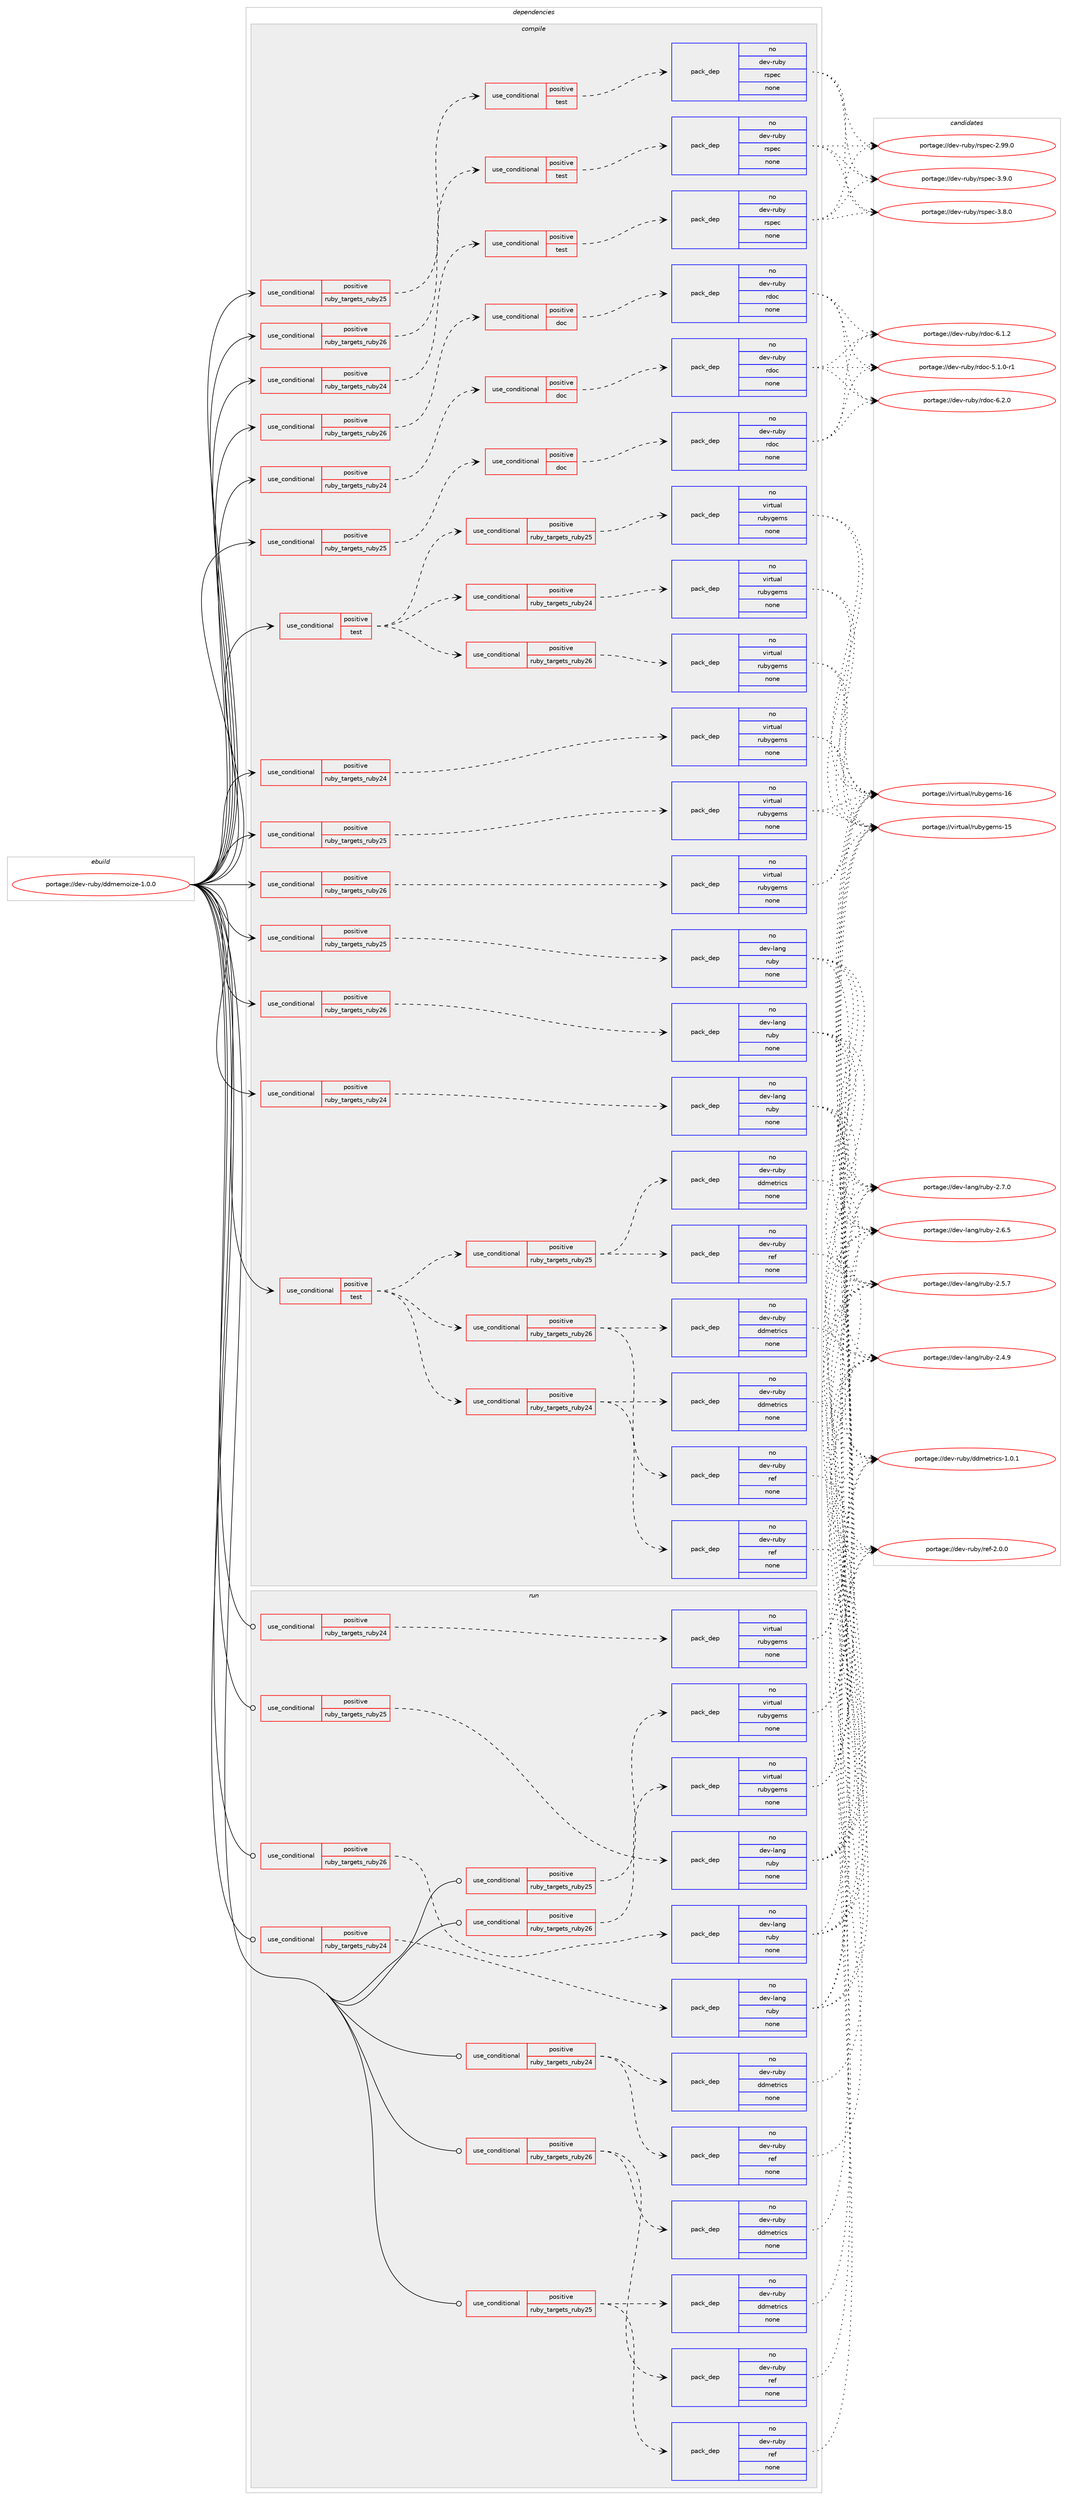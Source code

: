 digraph prolog {

# *************
# Graph options
# *************

newrank=true;
concentrate=true;
compound=true;
graph [rankdir=LR,fontname=Helvetica,fontsize=10,ranksep=1.5];#, ranksep=2.5, nodesep=0.2];
edge  [arrowhead=vee];
node  [fontname=Helvetica,fontsize=10];

# **********
# The ebuild
# **********

subgraph cluster_leftcol {
color=gray;
rank=same;
label=<<i>ebuild</i>>;
id [label="portage://dev-ruby/ddmemoize-1.0.0", color=red, width=4, href="../dev-ruby/ddmemoize-1.0.0.svg"];
}

# ****************
# The dependencies
# ****************

subgraph cluster_midcol {
color=gray;
label=<<i>dependencies</i>>;
subgraph cluster_compile {
fillcolor="#eeeeee";
style=filled;
label=<<i>compile</i>>;
subgraph cond89656 {
dependency360621 [label=<<TABLE BORDER="0" CELLBORDER="1" CELLSPACING="0" CELLPADDING="4"><TR><TD ROWSPAN="3" CELLPADDING="10">use_conditional</TD></TR><TR><TD>positive</TD></TR><TR><TD>ruby_targets_ruby24</TD></TR></TABLE>>, shape=none, color=red];
subgraph cond89657 {
dependency360622 [label=<<TABLE BORDER="0" CELLBORDER="1" CELLSPACING="0" CELLPADDING="4"><TR><TD ROWSPAN="3" CELLPADDING="10">use_conditional</TD></TR><TR><TD>positive</TD></TR><TR><TD>doc</TD></TR></TABLE>>, shape=none, color=red];
subgraph pack266151 {
dependency360623 [label=<<TABLE BORDER="0" CELLBORDER="1" CELLSPACING="0" CELLPADDING="4" WIDTH="220"><TR><TD ROWSPAN="6" CELLPADDING="30">pack_dep</TD></TR><TR><TD WIDTH="110">no</TD></TR><TR><TD>dev-ruby</TD></TR><TR><TD>rdoc</TD></TR><TR><TD>none</TD></TR><TR><TD></TD></TR></TABLE>>, shape=none, color=blue];
}
dependency360622:e -> dependency360623:w [weight=20,style="dashed",arrowhead="vee"];
}
dependency360621:e -> dependency360622:w [weight=20,style="dashed",arrowhead="vee"];
}
id:e -> dependency360621:w [weight=20,style="solid",arrowhead="vee"];
subgraph cond89658 {
dependency360624 [label=<<TABLE BORDER="0" CELLBORDER="1" CELLSPACING="0" CELLPADDING="4"><TR><TD ROWSPAN="3" CELLPADDING="10">use_conditional</TD></TR><TR><TD>positive</TD></TR><TR><TD>ruby_targets_ruby24</TD></TR></TABLE>>, shape=none, color=red];
subgraph cond89659 {
dependency360625 [label=<<TABLE BORDER="0" CELLBORDER="1" CELLSPACING="0" CELLPADDING="4"><TR><TD ROWSPAN="3" CELLPADDING="10">use_conditional</TD></TR><TR><TD>positive</TD></TR><TR><TD>test</TD></TR></TABLE>>, shape=none, color=red];
subgraph pack266152 {
dependency360626 [label=<<TABLE BORDER="0" CELLBORDER="1" CELLSPACING="0" CELLPADDING="4" WIDTH="220"><TR><TD ROWSPAN="6" CELLPADDING="30">pack_dep</TD></TR><TR><TD WIDTH="110">no</TD></TR><TR><TD>dev-ruby</TD></TR><TR><TD>rspec</TD></TR><TR><TD>none</TD></TR><TR><TD></TD></TR></TABLE>>, shape=none, color=blue];
}
dependency360625:e -> dependency360626:w [weight=20,style="dashed",arrowhead="vee"];
}
dependency360624:e -> dependency360625:w [weight=20,style="dashed",arrowhead="vee"];
}
id:e -> dependency360624:w [weight=20,style="solid",arrowhead="vee"];
subgraph cond89660 {
dependency360627 [label=<<TABLE BORDER="0" CELLBORDER="1" CELLSPACING="0" CELLPADDING="4"><TR><TD ROWSPAN="3" CELLPADDING="10">use_conditional</TD></TR><TR><TD>positive</TD></TR><TR><TD>ruby_targets_ruby24</TD></TR></TABLE>>, shape=none, color=red];
subgraph pack266153 {
dependency360628 [label=<<TABLE BORDER="0" CELLBORDER="1" CELLSPACING="0" CELLPADDING="4" WIDTH="220"><TR><TD ROWSPAN="6" CELLPADDING="30">pack_dep</TD></TR><TR><TD WIDTH="110">no</TD></TR><TR><TD>dev-lang</TD></TR><TR><TD>ruby</TD></TR><TR><TD>none</TD></TR><TR><TD></TD></TR></TABLE>>, shape=none, color=blue];
}
dependency360627:e -> dependency360628:w [weight=20,style="dashed",arrowhead="vee"];
}
id:e -> dependency360627:w [weight=20,style="solid",arrowhead="vee"];
subgraph cond89661 {
dependency360629 [label=<<TABLE BORDER="0" CELLBORDER="1" CELLSPACING="0" CELLPADDING="4"><TR><TD ROWSPAN="3" CELLPADDING="10">use_conditional</TD></TR><TR><TD>positive</TD></TR><TR><TD>ruby_targets_ruby24</TD></TR></TABLE>>, shape=none, color=red];
subgraph pack266154 {
dependency360630 [label=<<TABLE BORDER="0" CELLBORDER="1" CELLSPACING="0" CELLPADDING="4" WIDTH="220"><TR><TD ROWSPAN="6" CELLPADDING="30">pack_dep</TD></TR><TR><TD WIDTH="110">no</TD></TR><TR><TD>virtual</TD></TR><TR><TD>rubygems</TD></TR><TR><TD>none</TD></TR><TR><TD></TD></TR></TABLE>>, shape=none, color=blue];
}
dependency360629:e -> dependency360630:w [weight=20,style="dashed",arrowhead="vee"];
}
id:e -> dependency360629:w [weight=20,style="solid",arrowhead="vee"];
subgraph cond89662 {
dependency360631 [label=<<TABLE BORDER="0" CELLBORDER="1" CELLSPACING="0" CELLPADDING="4"><TR><TD ROWSPAN="3" CELLPADDING="10">use_conditional</TD></TR><TR><TD>positive</TD></TR><TR><TD>ruby_targets_ruby25</TD></TR></TABLE>>, shape=none, color=red];
subgraph cond89663 {
dependency360632 [label=<<TABLE BORDER="0" CELLBORDER="1" CELLSPACING="0" CELLPADDING="4"><TR><TD ROWSPAN="3" CELLPADDING="10">use_conditional</TD></TR><TR><TD>positive</TD></TR><TR><TD>doc</TD></TR></TABLE>>, shape=none, color=red];
subgraph pack266155 {
dependency360633 [label=<<TABLE BORDER="0" CELLBORDER="1" CELLSPACING="0" CELLPADDING="4" WIDTH="220"><TR><TD ROWSPAN="6" CELLPADDING="30">pack_dep</TD></TR><TR><TD WIDTH="110">no</TD></TR><TR><TD>dev-ruby</TD></TR><TR><TD>rdoc</TD></TR><TR><TD>none</TD></TR><TR><TD></TD></TR></TABLE>>, shape=none, color=blue];
}
dependency360632:e -> dependency360633:w [weight=20,style="dashed",arrowhead="vee"];
}
dependency360631:e -> dependency360632:w [weight=20,style="dashed",arrowhead="vee"];
}
id:e -> dependency360631:w [weight=20,style="solid",arrowhead="vee"];
subgraph cond89664 {
dependency360634 [label=<<TABLE BORDER="0" CELLBORDER="1" CELLSPACING="0" CELLPADDING="4"><TR><TD ROWSPAN="3" CELLPADDING="10">use_conditional</TD></TR><TR><TD>positive</TD></TR><TR><TD>ruby_targets_ruby25</TD></TR></TABLE>>, shape=none, color=red];
subgraph cond89665 {
dependency360635 [label=<<TABLE BORDER="0" CELLBORDER="1" CELLSPACING="0" CELLPADDING="4"><TR><TD ROWSPAN="3" CELLPADDING="10">use_conditional</TD></TR><TR><TD>positive</TD></TR><TR><TD>test</TD></TR></TABLE>>, shape=none, color=red];
subgraph pack266156 {
dependency360636 [label=<<TABLE BORDER="0" CELLBORDER="1" CELLSPACING="0" CELLPADDING="4" WIDTH="220"><TR><TD ROWSPAN="6" CELLPADDING="30">pack_dep</TD></TR><TR><TD WIDTH="110">no</TD></TR><TR><TD>dev-ruby</TD></TR><TR><TD>rspec</TD></TR><TR><TD>none</TD></TR><TR><TD></TD></TR></TABLE>>, shape=none, color=blue];
}
dependency360635:e -> dependency360636:w [weight=20,style="dashed",arrowhead="vee"];
}
dependency360634:e -> dependency360635:w [weight=20,style="dashed",arrowhead="vee"];
}
id:e -> dependency360634:w [weight=20,style="solid",arrowhead="vee"];
subgraph cond89666 {
dependency360637 [label=<<TABLE BORDER="0" CELLBORDER="1" CELLSPACING="0" CELLPADDING="4"><TR><TD ROWSPAN="3" CELLPADDING="10">use_conditional</TD></TR><TR><TD>positive</TD></TR><TR><TD>ruby_targets_ruby25</TD></TR></TABLE>>, shape=none, color=red];
subgraph pack266157 {
dependency360638 [label=<<TABLE BORDER="0" CELLBORDER="1" CELLSPACING="0" CELLPADDING="4" WIDTH="220"><TR><TD ROWSPAN="6" CELLPADDING="30">pack_dep</TD></TR><TR><TD WIDTH="110">no</TD></TR><TR><TD>dev-lang</TD></TR><TR><TD>ruby</TD></TR><TR><TD>none</TD></TR><TR><TD></TD></TR></TABLE>>, shape=none, color=blue];
}
dependency360637:e -> dependency360638:w [weight=20,style="dashed",arrowhead="vee"];
}
id:e -> dependency360637:w [weight=20,style="solid",arrowhead="vee"];
subgraph cond89667 {
dependency360639 [label=<<TABLE BORDER="0" CELLBORDER="1" CELLSPACING="0" CELLPADDING="4"><TR><TD ROWSPAN="3" CELLPADDING="10">use_conditional</TD></TR><TR><TD>positive</TD></TR><TR><TD>ruby_targets_ruby25</TD></TR></TABLE>>, shape=none, color=red];
subgraph pack266158 {
dependency360640 [label=<<TABLE BORDER="0" CELLBORDER="1" CELLSPACING="0" CELLPADDING="4" WIDTH="220"><TR><TD ROWSPAN="6" CELLPADDING="30">pack_dep</TD></TR><TR><TD WIDTH="110">no</TD></TR><TR><TD>virtual</TD></TR><TR><TD>rubygems</TD></TR><TR><TD>none</TD></TR><TR><TD></TD></TR></TABLE>>, shape=none, color=blue];
}
dependency360639:e -> dependency360640:w [weight=20,style="dashed",arrowhead="vee"];
}
id:e -> dependency360639:w [weight=20,style="solid",arrowhead="vee"];
subgraph cond89668 {
dependency360641 [label=<<TABLE BORDER="0" CELLBORDER="1" CELLSPACING="0" CELLPADDING="4"><TR><TD ROWSPAN="3" CELLPADDING="10">use_conditional</TD></TR><TR><TD>positive</TD></TR><TR><TD>ruby_targets_ruby26</TD></TR></TABLE>>, shape=none, color=red];
subgraph cond89669 {
dependency360642 [label=<<TABLE BORDER="0" CELLBORDER="1" CELLSPACING="0" CELLPADDING="4"><TR><TD ROWSPAN="3" CELLPADDING="10">use_conditional</TD></TR><TR><TD>positive</TD></TR><TR><TD>doc</TD></TR></TABLE>>, shape=none, color=red];
subgraph pack266159 {
dependency360643 [label=<<TABLE BORDER="0" CELLBORDER="1" CELLSPACING="0" CELLPADDING="4" WIDTH="220"><TR><TD ROWSPAN="6" CELLPADDING="30">pack_dep</TD></TR><TR><TD WIDTH="110">no</TD></TR><TR><TD>dev-ruby</TD></TR><TR><TD>rdoc</TD></TR><TR><TD>none</TD></TR><TR><TD></TD></TR></TABLE>>, shape=none, color=blue];
}
dependency360642:e -> dependency360643:w [weight=20,style="dashed",arrowhead="vee"];
}
dependency360641:e -> dependency360642:w [weight=20,style="dashed",arrowhead="vee"];
}
id:e -> dependency360641:w [weight=20,style="solid",arrowhead="vee"];
subgraph cond89670 {
dependency360644 [label=<<TABLE BORDER="0" CELLBORDER="1" CELLSPACING="0" CELLPADDING="4"><TR><TD ROWSPAN="3" CELLPADDING="10">use_conditional</TD></TR><TR><TD>positive</TD></TR><TR><TD>ruby_targets_ruby26</TD></TR></TABLE>>, shape=none, color=red];
subgraph cond89671 {
dependency360645 [label=<<TABLE BORDER="0" CELLBORDER="1" CELLSPACING="0" CELLPADDING="4"><TR><TD ROWSPAN="3" CELLPADDING="10">use_conditional</TD></TR><TR><TD>positive</TD></TR><TR><TD>test</TD></TR></TABLE>>, shape=none, color=red];
subgraph pack266160 {
dependency360646 [label=<<TABLE BORDER="0" CELLBORDER="1" CELLSPACING="0" CELLPADDING="4" WIDTH="220"><TR><TD ROWSPAN="6" CELLPADDING="30">pack_dep</TD></TR><TR><TD WIDTH="110">no</TD></TR><TR><TD>dev-ruby</TD></TR><TR><TD>rspec</TD></TR><TR><TD>none</TD></TR><TR><TD></TD></TR></TABLE>>, shape=none, color=blue];
}
dependency360645:e -> dependency360646:w [weight=20,style="dashed",arrowhead="vee"];
}
dependency360644:e -> dependency360645:w [weight=20,style="dashed",arrowhead="vee"];
}
id:e -> dependency360644:w [weight=20,style="solid",arrowhead="vee"];
subgraph cond89672 {
dependency360647 [label=<<TABLE BORDER="0" CELLBORDER="1" CELLSPACING="0" CELLPADDING="4"><TR><TD ROWSPAN="3" CELLPADDING="10">use_conditional</TD></TR><TR><TD>positive</TD></TR><TR><TD>ruby_targets_ruby26</TD></TR></TABLE>>, shape=none, color=red];
subgraph pack266161 {
dependency360648 [label=<<TABLE BORDER="0" CELLBORDER="1" CELLSPACING="0" CELLPADDING="4" WIDTH="220"><TR><TD ROWSPAN="6" CELLPADDING="30">pack_dep</TD></TR><TR><TD WIDTH="110">no</TD></TR><TR><TD>dev-lang</TD></TR><TR><TD>ruby</TD></TR><TR><TD>none</TD></TR><TR><TD></TD></TR></TABLE>>, shape=none, color=blue];
}
dependency360647:e -> dependency360648:w [weight=20,style="dashed",arrowhead="vee"];
}
id:e -> dependency360647:w [weight=20,style="solid",arrowhead="vee"];
subgraph cond89673 {
dependency360649 [label=<<TABLE BORDER="0" CELLBORDER="1" CELLSPACING="0" CELLPADDING="4"><TR><TD ROWSPAN="3" CELLPADDING="10">use_conditional</TD></TR><TR><TD>positive</TD></TR><TR><TD>ruby_targets_ruby26</TD></TR></TABLE>>, shape=none, color=red];
subgraph pack266162 {
dependency360650 [label=<<TABLE BORDER="0" CELLBORDER="1" CELLSPACING="0" CELLPADDING="4" WIDTH="220"><TR><TD ROWSPAN="6" CELLPADDING="30">pack_dep</TD></TR><TR><TD WIDTH="110">no</TD></TR><TR><TD>virtual</TD></TR><TR><TD>rubygems</TD></TR><TR><TD>none</TD></TR><TR><TD></TD></TR></TABLE>>, shape=none, color=blue];
}
dependency360649:e -> dependency360650:w [weight=20,style="dashed",arrowhead="vee"];
}
id:e -> dependency360649:w [weight=20,style="solid",arrowhead="vee"];
subgraph cond89674 {
dependency360651 [label=<<TABLE BORDER="0" CELLBORDER="1" CELLSPACING="0" CELLPADDING="4"><TR><TD ROWSPAN="3" CELLPADDING="10">use_conditional</TD></TR><TR><TD>positive</TD></TR><TR><TD>test</TD></TR></TABLE>>, shape=none, color=red];
subgraph cond89675 {
dependency360652 [label=<<TABLE BORDER="0" CELLBORDER="1" CELLSPACING="0" CELLPADDING="4"><TR><TD ROWSPAN="3" CELLPADDING="10">use_conditional</TD></TR><TR><TD>positive</TD></TR><TR><TD>ruby_targets_ruby24</TD></TR></TABLE>>, shape=none, color=red];
subgraph pack266163 {
dependency360653 [label=<<TABLE BORDER="0" CELLBORDER="1" CELLSPACING="0" CELLPADDING="4" WIDTH="220"><TR><TD ROWSPAN="6" CELLPADDING="30">pack_dep</TD></TR><TR><TD WIDTH="110">no</TD></TR><TR><TD>dev-ruby</TD></TR><TR><TD>ddmetrics</TD></TR><TR><TD>none</TD></TR><TR><TD></TD></TR></TABLE>>, shape=none, color=blue];
}
dependency360652:e -> dependency360653:w [weight=20,style="dashed",arrowhead="vee"];
subgraph pack266164 {
dependency360654 [label=<<TABLE BORDER="0" CELLBORDER="1" CELLSPACING="0" CELLPADDING="4" WIDTH="220"><TR><TD ROWSPAN="6" CELLPADDING="30">pack_dep</TD></TR><TR><TD WIDTH="110">no</TD></TR><TR><TD>dev-ruby</TD></TR><TR><TD>ref</TD></TR><TR><TD>none</TD></TR><TR><TD></TD></TR></TABLE>>, shape=none, color=blue];
}
dependency360652:e -> dependency360654:w [weight=20,style="dashed",arrowhead="vee"];
}
dependency360651:e -> dependency360652:w [weight=20,style="dashed",arrowhead="vee"];
subgraph cond89676 {
dependency360655 [label=<<TABLE BORDER="0" CELLBORDER="1" CELLSPACING="0" CELLPADDING="4"><TR><TD ROWSPAN="3" CELLPADDING="10">use_conditional</TD></TR><TR><TD>positive</TD></TR><TR><TD>ruby_targets_ruby25</TD></TR></TABLE>>, shape=none, color=red];
subgraph pack266165 {
dependency360656 [label=<<TABLE BORDER="0" CELLBORDER="1" CELLSPACING="0" CELLPADDING="4" WIDTH="220"><TR><TD ROWSPAN="6" CELLPADDING="30">pack_dep</TD></TR><TR><TD WIDTH="110">no</TD></TR><TR><TD>dev-ruby</TD></TR><TR><TD>ddmetrics</TD></TR><TR><TD>none</TD></TR><TR><TD></TD></TR></TABLE>>, shape=none, color=blue];
}
dependency360655:e -> dependency360656:w [weight=20,style="dashed",arrowhead="vee"];
subgraph pack266166 {
dependency360657 [label=<<TABLE BORDER="0" CELLBORDER="1" CELLSPACING="0" CELLPADDING="4" WIDTH="220"><TR><TD ROWSPAN="6" CELLPADDING="30">pack_dep</TD></TR><TR><TD WIDTH="110">no</TD></TR><TR><TD>dev-ruby</TD></TR><TR><TD>ref</TD></TR><TR><TD>none</TD></TR><TR><TD></TD></TR></TABLE>>, shape=none, color=blue];
}
dependency360655:e -> dependency360657:w [weight=20,style="dashed",arrowhead="vee"];
}
dependency360651:e -> dependency360655:w [weight=20,style="dashed",arrowhead="vee"];
subgraph cond89677 {
dependency360658 [label=<<TABLE BORDER="0" CELLBORDER="1" CELLSPACING="0" CELLPADDING="4"><TR><TD ROWSPAN="3" CELLPADDING="10">use_conditional</TD></TR><TR><TD>positive</TD></TR><TR><TD>ruby_targets_ruby26</TD></TR></TABLE>>, shape=none, color=red];
subgraph pack266167 {
dependency360659 [label=<<TABLE BORDER="0" CELLBORDER="1" CELLSPACING="0" CELLPADDING="4" WIDTH="220"><TR><TD ROWSPAN="6" CELLPADDING="30">pack_dep</TD></TR><TR><TD WIDTH="110">no</TD></TR><TR><TD>dev-ruby</TD></TR><TR><TD>ddmetrics</TD></TR><TR><TD>none</TD></TR><TR><TD></TD></TR></TABLE>>, shape=none, color=blue];
}
dependency360658:e -> dependency360659:w [weight=20,style="dashed",arrowhead="vee"];
subgraph pack266168 {
dependency360660 [label=<<TABLE BORDER="0" CELLBORDER="1" CELLSPACING="0" CELLPADDING="4" WIDTH="220"><TR><TD ROWSPAN="6" CELLPADDING="30">pack_dep</TD></TR><TR><TD WIDTH="110">no</TD></TR><TR><TD>dev-ruby</TD></TR><TR><TD>ref</TD></TR><TR><TD>none</TD></TR><TR><TD></TD></TR></TABLE>>, shape=none, color=blue];
}
dependency360658:e -> dependency360660:w [weight=20,style="dashed",arrowhead="vee"];
}
dependency360651:e -> dependency360658:w [weight=20,style="dashed",arrowhead="vee"];
}
id:e -> dependency360651:w [weight=20,style="solid",arrowhead="vee"];
subgraph cond89678 {
dependency360661 [label=<<TABLE BORDER="0" CELLBORDER="1" CELLSPACING="0" CELLPADDING="4"><TR><TD ROWSPAN="3" CELLPADDING="10">use_conditional</TD></TR><TR><TD>positive</TD></TR><TR><TD>test</TD></TR></TABLE>>, shape=none, color=red];
subgraph cond89679 {
dependency360662 [label=<<TABLE BORDER="0" CELLBORDER="1" CELLSPACING="0" CELLPADDING="4"><TR><TD ROWSPAN="3" CELLPADDING="10">use_conditional</TD></TR><TR><TD>positive</TD></TR><TR><TD>ruby_targets_ruby24</TD></TR></TABLE>>, shape=none, color=red];
subgraph pack266169 {
dependency360663 [label=<<TABLE BORDER="0" CELLBORDER="1" CELLSPACING="0" CELLPADDING="4" WIDTH="220"><TR><TD ROWSPAN="6" CELLPADDING="30">pack_dep</TD></TR><TR><TD WIDTH="110">no</TD></TR><TR><TD>virtual</TD></TR><TR><TD>rubygems</TD></TR><TR><TD>none</TD></TR><TR><TD></TD></TR></TABLE>>, shape=none, color=blue];
}
dependency360662:e -> dependency360663:w [weight=20,style="dashed",arrowhead="vee"];
}
dependency360661:e -> dependency360662:w [weight=20,style="dashed",arrowhead="vee"];
subgraph cond89680 {
dependency360664 [label=<<TABLE BORDER="0" CELLBORDER="1" CELLSPACING="0" CELLPADDING="4"><TR><TD ROWSPAN="3" CELLPADDING="10">use_conditional</TD></TR><TR><TD>positive</TD></TR><TR><TD>ruby_targets_ruby25</TD></TR></TABLE>>, shape=none, color=red];
subgraph pack266170 {
dependency360665 [label=<<TABLE BORDER="0" CELLBORDER="1" CELLSPACING="0" CELLPADDING="4" WIDTH="220"><TR><TD ROWSPAN="6" CELLPADDING="30">pack_dep</TD></TR><TR><TD WIDTH="110">no</TD></TR><TR><TD>virtual</TD></TR><TR><TD>rubygems</TD></TR><TR><TD>none</TD></TR><TR><TD></TD></TR></TABLE>>, shape=none, color=blue];
}
dependency360664:e -> dependency360665:w [weight=20,style="dashed",arrowhead="vee"];
}
dependency360661:e -> dependency360664:w [weight=20,style="dashed",arrowhead="vee"];
subgraph cond89681 {
dependency360666 [label=<<TABLE BORDER="0" CELLBORDER="1" CELLSPACING="0" CELLPADDING="4"><TR><TD ROWSPAN="3" CELLPADDING="10">use_conditional</TD></TR><TR><TD>positive</TD></TR><TR><TD>ruby_targets_ruby26</TD></TR></TABLE>>, shape=none, color=red];
subgraph pack266171 {
dependency360667 [label=<<TABLE BORDER="0" CELLBORDER="1" CELLSPACING="0" CELLPADDING="4" WIDTH="220"><TR><TD ROWSPAN="6" CELLPADDING="30">pack_dep</TD></TR><TR><TD WIDTH="110">no</TD></TR><TR><TD>virtual</TD></TR><TR><TD>rubygems</TD></TR><TR><TD>none</TD></TR><TR><TD></TD></TR></TABLE>>, shape=none, color=blue];
}
dependency360666:e -> dependency360667:w [weight=20,style="dashed",arrowhead="vee"];
}
dependency360661:e -> dependency360666:w [weight=20,style="dashed",arrowhead="vee"];
}
id:e -> dependency360661:w [weight=20,style="solid",arrowhead="vee"];
}
subgraph cluster_compileandrun {
fillcolor="#eeeeee";
style=filled;
label=<<i>compile and run</i>>;
}
subgraph cluster_run {
fillcolor="#eeeeee";
style=filled;
label=<<i>run</i>>;
subgraph cond89682 {
dependency360668 [label=<<TABLE BORDER="0" CELLBORDER="1" CELLSPACING="0" CELLPADDING="4"><TR><TD ROWSPAN="3" CELLPADDING="10">use_conditional</TD></TR><TR><TD>positive</TD></TR><TR><TD>ruby_targets_ruby24</TD></TR></TABLE>>, shape=none, color=red];
subgraph pack266172 {
dependency360669 [label=<<TABLE BORDER="0" CELLBORDER="1" CELLSPACING="0" CELLPADDING="4" WIDTH="220"><TR><TD ROWSPAN="6" CELLPADDING="30">pack_dep</TD></TR><TR><TD WIDTH="110">no</TD></TR><TR><TD>dev-lang</TD></TR><TR><TD>ruby</TD></TR><TR><TD>none</TD></TR><TR><TD></TD></TR></TABLE>>, shape=none, color=blue];
}
dependency360668:e -> dependency360669:w [weight=20,style="dashed",arrowhead="vee"];
}
id:e -> dependency360668:w [weight=20,style="solid",arrowhead="odot"];
subgraph cond89683 {
dependency360670 [label=<<TABLE BORDER="0" CELLBORDER="1" CELLSPACING="0" CELLPADDING="4"><TR><TD ROWSPAN="3" CELLPADDING="10">use_conditional</TD></TR><TR><TD>positive</TD></TR><TR><TD>ruby_targets_ruby24</TD></TR></TABLE>>, shape=none, color=red];
subgraph pack266173 {
dependency360671 [label=<<TABLE BORDER="0" CELLBORDER="1" CELLSPACING="0" CELLPADDING="4" WIDTH="220"><TR><TD ROWSPAN="6" CELLPADDING="30">pack_dep</TD></TR><TR><TD WIDTH="110">no</TD></TR><TR><TD>dev-ruby</TD></TR><TR><TD>ddmetrics</TD></TR><TR><TD>none</TD></TR><TR><TD></TD></TR></TABLE>>, shape=none, color=blue];
}
dependency360670:e -> dependency360671:w [weight=20,style="dashed",arrowhead="vee"];
subgraph pack266174 {
dependency360672 [label=<<TABLE BORDER="0" CELLBORDER="1" CELLSPACING="0" CELLPADDING="4" WIDTH="220"><TR><TD ROWSPAN="6" CELLPADDING="30">pack_dep</TD></TR><TR><TD WIDTH="110">no</TD></TR><TR><TD>dev-ruby</TD></TR><TR><TD>ref</TD></TR><TR><TD>none</TD></TR><TR><TD></TD></TR></TABLE>>, shape=none, color=blue];
}
dependency360670:e -> dependency360672:w [weight=20,style="dashed",arrowhead="vee"];
}
id:e -> dependency360670:w [weight=20,style="solid",arrowhead="odot"];
subgraph cond89684 {
dependency360673 [label=<<TABLE BORDER="0" CELLBORDER="1" CELLSPACING="0" CELLPADDING="4"><TR><TD ROWSPAN="3" CELLPADDING="10">use_conditional</TD></TR><TR><TD>positive</TD></TR><TR><TD>ruby_targets_ruby24</TD></TR></TABLE>>, shape=none, color=red];
subgraph pack266175 {
dependency360674 [label=<<TABLE BORDER="0" CELLBORDER="1" CELLSPACING="0" CELLPADDING="4" WIDTH="220"><TR><TD ROWSPAN="6" CELLPADDING="30">pack_dep</TD></TR><TR><TD WIDTH="110">no</TD></TR><TR><TD>virtual</TD></TR><TR><TD>rubygems</TD></TR><TR><TD>none</TD></TR><TR><TD></TD></TR></TABLE>>, shape=none, color=blue];
}
dependency360673:e -> dependency360674:w [weight=20,style="dashed",arrowhead="vee"];
}
id:e -> dependency360673:w [weight=20,style="solid",arrowhead="odot"];
subgraph cond89685 {
dependency360675 [label=<<TABLE BORDER="0" CELLBORDER="1" CELLSPACING="0" CELLPADDING="4"><TR><TD ROWSPAN="3" CELLPADDING="10">use_conditional</TD></TR><TR><TD>positive</TD></TR><TR><TD>ruby_targets_ruby25</TD></TR></TABLE>>, shape=none, color=red];
subgraph pack266176 {
dependency360676 [label=<<TABLE BORDER="0" CELLBORDER="1" CELLSPACING="0" CELLPADDING="4" WIDTH="220"><TR><TD ROWSPAN="6" CELLPADDING="30">pack_dep</TD></TR><TR><TD WIDTH="110">no</TD></TR><TR><TD>dev-lang</TD></TR><TR><TD>ruby</TD></TR><TR><TD>none</TD></TR><TR><TD></TD></TR></TABLE>>, shape=none, color=blue];
}
dependency360675:e -> dependency360676:w [weight=20,style="dashed",arrowhead="vee"];
}
id:e -> dependency360675:w [weight=20,style="solid",arrowhead="odot"];
subgraph cond89686 {
dependency360677 [label=<<TABLE BORDER="0" CELLBORDER="1" CELLSPACING="0" CELLPADDING="4"><TR><TD ROWSPAN="3" CELLPADDING="10">use_conditional</TD></TR><TR><TD>positive</TD></TR><TR><TD>ruby_targets_ruby25</TD></TR></TABLE>>, shape=none, color=red];
subgraph pack266177 {
dependency360678 [label=<<TABLE BORDER="0" CELLBORDER="1" CELLSPACING="0" CELLPADDING="4" WIDTH="220"><TR><TD ROWSPAN="6" CELLPADDING="30">pack_dep</TD></TR><TR><TD WIDTH="110">no</TD></TR><TR><TD>dev-ruby</TD></TR><TR><TD>ddmetrics</TD></TR><TR><TD>none</TD></TR><TR><TD></TD></TR></TABLE>>, shape=none, color=blue];
}
dependency360677:e -> dependency360678:w [weight=20,style="dashed",arrowhead="vee"];
subgraph pack266178 {
dependency360679 [label=<<TABLE BORDER="0" CELLBORDER="1" CELLSPACING="0" CELLPADDING="4" WIDTH="220"><TR><TD ROWSPAN="6" CELLPADDING="30">pack_dep</TD></TR><TR><TD WIDTH="110">no</TD></TR><TR><TD>dev-ruby</TD></TR><TR><TD>ref</TD></TR><TR><TD>none</TD></TR><TR><TD></TD></TR></TABLE>>, shape=none, color=blue];
}
dependency360677:e -> dependency360679:w [weight=20,style="dashed",arrowhead="vee"];
}
id:e -> dependency360677:w [weight=20,style="solid",arrowhead="odot"];
subgraph cond89687 {
dependency360680 [label=<<TABLE BORDER="0" CELLBORDER="1" CELLSPACING="0" CELLPADDING="4"><TR><TD ROWSPAN="3" CELLPADDING="10">use_conditional</TD></TR><TR><TD>positive</TD></TR><TR><TD>ruby_targets_ruby25</TD></TR></TABLE>>, shape=none, color=red];
subgraph pack266179 {
dependency360681 [label=<<TABLE BORDER="0" CELLBORDER="1" CELLSPACING="0" CELLPADDING="4" WIDTH="220"><TR><TD ROWSPAN="6" CELLPADDING="30">pack_dep</TD></TR><TR><TD WIDTH="110">no</TD></TR><TR><TD>virtual</TD></TR><TR><TD>rubygems</TD></TR><TR><TD>none</TD></TR><TR><TD></TD></TR></TABLE>>, shape=none, color=blue];
}
dependency360680:e -> dependency360681:w [weight=20,style="dashed",arrowhead="vee"];
}
id:e -> dependency360680:w [weight=20,style="solid",arrowhead="odot"];
subgraph cond89688 {
dependency360682 [label=<<TABLE BORDER="0" CELLBORDER="1" CELLSPACING="0" CELLPADDING="4"><TR><TD ROWSPAN="3" CELLPADDING="10">use_conditional</TD></TR><TR><TD>positive</TD></TR><TR><TD>ruby_targets_ruby26</TD></TR></TABLE>>, shape=none, color=red];
subgraph pack266180 {
dependency360683 [label=<<TABLE BORDER="0" CELLBORDER="1" CELLSPACING="0" CELLPADDING="4" WIDTH="220"><TR><TD ROWSPAN="6" CELLPADDING="30">pack_dep</TD></TR><TR><TD WIDTH="110">no</TD></TR><TR><TD>dev-lang</TD></TR><TR><TD>ruby</TD></TR><TR><TD>none</TD></TR><TR><TD></TD></TR></TABLE>>, shape=none, color=blue];
}
dependency360682:e -> dependency360683:w [weight=20,style="dashed",arrowhead="vee"];
}
id:e -> dependency360682:w [weight=20,style="solid",arrowhead="odot"];
subgraph cond89689 {
dependency360684 [label=<<TABLE BORDER="0" CELLBORDER="1" CELLSPACING="0" CELLPADDING="4"><TR><TD ROWSPAN="3" CELLPADDING="10">use_conditional</TD></TR><TR><TD>positive</TD></TR><TR><TD>ruby_targets_ruby26</TD></TR></TABLE>>, shape=none, color=red];
subgraph pack266181 {
dependency360685 [label=<<TABLE BORDER="0" CELLBORDER="1" CELLSPACING="0" CELLPADDING="4" WIDTH="220"><TR><TD ROWSPAN="6" CELLPADDING="30">pack_dep</TD></TR><TR><TD WIDTH="110">no</TD></TR><TR><TD>dev-ruby</TD></TR><TR><TD>ddmetrics</TD></TR><TR><TD>none</TD></TR><TR><TD></TD></TR></TABLE>>, shape=none, color=blue];
}
dependency360684:e -> dependency360685:w [weight=20,style="dashed",arrowhead="vee"];
subgraph pack266182 {
dependency360686 [label=<<TABLE BORDER="0" CELLBORDER="1" CELLSPACING="0" CELLPADDING="4" WIDTH="220"><TR><TD ROWSPAN="6" CELLPADDING="30">pack_dep</TD></TR><TR><TD WIDTH="110">no</TD></TR><TR><TD>dev-ruby</TD></TR><TR><TD>ref</TD></TR><TR><TD>none</TD></TR><TR><TD></TD></TR></TABLE>>, shape=none, color=blue];
}
dependency360684:e -> dependency360686:w [weight=20,style="dashed",arrowhead="vee"];
}
id:e -> dependency360684:w [weight=20,style="solid",arrowhead="odot"];
subgraph cond89690 {
dependency360687 [label=<<TABLE BORDER="0" CELLBORDER="1" CELLSPACING="0" CELLPADDING="4"><TR><TD ROWSPAN="3" CELLPADDING="10">use_conditional</TD></TR><TR><TD>positive</TD></TR><TR><TD>ruby_targets_ruby26</TD></TR></TABLE>>, shape=none, color=red];
subgraph pack266183 {
dependency360688 [label=<<TABLE BORDER="0" CELLBORDER="1" CELLSPACING="0" CELLPADDING="4" WIDTH="220"><TR><TD ROWSPAN="6" CELLPADDING="30">pack_dep</TD></TR><TR><TD WIDTH="110">no</TD></TR><TR><TD>virtual</TD></TR><TR><TD>rubygems</TD></TR><TR><TD>none</TD></TR><TR><TD></TD></TR></TABLE>>, shape=none, color=blue];
}
dependency360687:e -> dependency360688:w [weight=20,style="dashed",arrowhead="vee"];
}
id:e -> dependency360687:w [weight=20,style="solid",arrowhead="odot"];
}
}

# **************
# The candidates
# **************

subgraph cluster_choices {
rank=same;
color=gray;
label=<<i>candidates</i>>;

subgraph choice266151 {
color=black;
nodesep=1;
choice10010111845114117981214711410011199455446504648 [label="portage://dev-ruby/rdoc-6.2.0", color=red, width=4,href="../dev-ruby/rdoc-6.2.0.svg"];
choice10010111845114117981214711410011199455446494650 [label="portage://dev-ruby/rdoc-6.1.2", color=red, width=4,href="../dev-ruby/rdoc-6.1.2.svg"];
choice100101118451141179812147114100111994553464946484511449 [label="portage://dev-ruby/rdoc-5.1.0-r1", color=red, width=4,href="../dev-ruby/rdoc-5.1.0-r1.svg"];
dependency360623:e -> choice10010111845114117981214711410011199455446504648:w [style=dotted,weight="100"];
dependency360623:e -> choice10010111845114117981214711410011199455446494650:w [style=dotted,weight="100"];
dependency360623:e -> choice100101118451141179812147114100111994553464946484511449:w [style=dotted,weight="100"];
}
subgraph choice266152 {
color=black;
nodesep=1;
choice10010111845114117981214711411511210199455146574648 [label="portage://dev-ruby/rspec-3.9.0", color=red, width=4,href="../dev-ruby/rspec-3.9.0.svg"];
choice10010111845114117981214711411511210199455146564648 [label="portage://dev-ruby/rspec-3.8.0", color=red, width=4,href="../dev-ruby/rspec-3.8.0.svg"];
choice1001011184511411798121471141151121019945504657574648 [label="portage://dev-ruby/rspec-2.99.0", color=red, width=4,href="../dev-ruby/rspec-2.99.0.svg"];
dependency360626:e -> choice10010111845114117981214711411511210199455146574648:w [style=dotted,weight="100"];
dependency360626:e -> choice10010111845114117981214711411511210199455146564648:w [style=dotted,weight="100"];
dependency360626:e -> choice1001011184511411798121471141151121019945504657574648:w [style=dotted,weight="100"];
}
subgraph choice266153 {
color=black;
nodesep=1;
choice10010111845108971101034711411798121455046554648 [label="portage://dev-lang/ruby-2.7.0", color=red, width=4,href="../dev-lang/ruby-2.7.0.svg"];
choice10010111845108971101034711411798121455046544653 [label="portage://dev-lang/ruby-2.6.5", color=red, width=4,href="../dev-lang/ruby-2.6.5.svg"];
choice10010111845108971101034711411798121455046534655 [label="portage://dev-lang/ruby-2.5.7", color=red, width=4,href="../dev-lang/ruby-2.5.7.svg"];
choice10010111845108971101034711411798121455046524657 [label="portage://dev-lang/ruby-2.4.9", color=red, width=4,href="../dev-lang/ruby-2.4.9.svg"];
dependency360628:e -> choice10010111845108971101034711411798121455046554648:w [style=dotted,weight="100"];
dependency360628:e -> choice10010111845108971101034711411798121455046544653:w [style=dotted,weight="100"];
dependency360628:e -> choice10010111845108971101034711411798121455046534655:w [style=dotted,weight="100"];
dependency360628:e -> choice10010111845108971101034711411798121455046524657:w [style=dotted,weight="100"];
}
subgraph choice266154 {
color=black;
nodesep=1;
choice118105114116117971084711411798121103101109115454954 [label="portage://virtual/rubygems-16", color=red, width=4,href="../virtual/rubygems-16.svg"];
choice118105114116117971084711411798121103101109115454953 [label="portage://virtual/rubygems-15", color=red, width=4,href="../virtual/rubygems-15.svg"];
dependency360630:e -> choice118105114116117971084711411798121103101109115454954:w [style=dotted,weight="100"];
dependency360630:e -> choice118105114116117971084711411798121103101109115454953:w [style=dotted,weight="100"];
}
subgraph choice266155 {
color=black;
nodesep=1;
choice10010111845114117981214711410011199455446504648 [label="portage://dev-ruby/rdoc-6.2.0", color=red, width=4,href="../dev-ruby/rdoc-6.2.0.svg"];
choice10010111845114117981214711410011199455446494650 [label="portage://dev-ruby/rdoc-6.1.2", color=red, width=4,href="../dev-ruby/rdoc-6.1.2.svg"];
choice100101118451141179812147114100111994553464946484511449 [label="portage://dev-ruby/rdoc-5.1.0-r1", color=red, width=4,href="../dev-ruby/rdoc-5.1.0-r1.svg"];
dependency360633:e -> choice10010111845114117981214711410011199455446504648:w [style=dotted,weight="100"];
dependency360633:e -> choice10010111845114117981214711410011199455446494650:w [style=dotted,weight="100"];
dependency360633:e -> choice100101118451141179812147114100111994553464946484511449:w [style=dotted,weight="100"];
}
subgraph choice266156 {
color=black;
nodesep=1;
choice10010111845114117981214711411511210199455146574648 [label="portage://dev-ruby/rspec-3.9.0", color=red, width=4,href="../dev-ruby/rspec-3.9.0.svg"];
choice10010111845114117981214711411511210199455146564648 [label="portage://dev-ruby/rspec-3.8.0", color=red, width=4,href="../dev-ruby/rspec-3.8.0.svg"];
choice1001011184511411798121471141151121019945504657574648 [label="portage://dev-ruby/rspec-2.99.0", color=red, width=4,href="../dev-ruby/rspec-2.99.0.svg"];
dependency360636:e -> choice10010111845114117981214711411511210199455146574648:w [style=dotted,weight="100"];
dependency360636:e -> choice10010111845114117981214711411511210199455146564648:w [style=dotted,weight="100"];
dependency360636:e -> choice1001011184511411798121471141151121019945504657574648:w [style=dotted,weight="100"];
}
subgraph choice266157 {
color=black;
nodesep=1;
choice10010111845108971101034711411798121455046554648 [label="portage://dev-lang/ruby-2.7.0", color=red, width=4,href="../dev-lang/ruby-2.7.0.svg"];
choice10010111845108971101034711411798121455046544653 [label="portage://dev-lang/ruby-2.6.5", color=red, width=4,href="../dev-lang/ruby-2.6.5.svg"];
choice10010111845108971101034711411798121455046534655 [label="portage://dev-lang/ruby-2.5.7", color=red, width=4,href="../dev-lang/ruby-2.5.7.svg"];
choice10010111845108971101034711411798121455046524657 [label="portage://dev-lang/ruby-2.4.9", color=red, width=4,href="../dev-lang/ruby-2.4.9.svg"];
dependency360638:e -> choice10010111845108971101034711411798121455046554648:w [style=dotted,weight="100"];
dependency360638:e -> choice10010111845108971101034711411798121455046544653:w [style=dotted,weight="100"];
dependency360638:e -> choice10010111845108971101034711411798121455046534655:w [style=dotted,weight="100"];
dependency360638:e -> choice10010111845108971101034711411798121455046524657:w [style=dotted,weight="100"];
}
subgraph choice266158 {
color=black;
nodesep=1;
choice118105114116117971084711411798121103101109115454954 [label="portage://virtual/rubygems-16", color=red, width=4,href="../virtual/rubygems-16.svg"];
choice118105114116117971084711411798121103101109115454953 [label="portage://virtual/rubygems-15", color=red, width=4,href="../virtual/rubygems-15.svg"];
dependency360640:e -> choice118105114116117971084711411798121103101109115454954:w [style=dotted,weight="100"];
dependency360640:e -> choice118105114116117971084711411798121103101109115454953:w [style=dotted,weight="100"];
}
subgraph choice266159 {
color=black;
nodesep=1;
choice10010111845114117981214711410011199455446504648 [label="portage://dev-ruby/rdoc-6.2.0", color=red, width=4,href="../dev-ruby/rdoc-6.2.0.svg"];
choice10010111845114117981214711410011199455446494650 [label="portage://dev-ruby/rdoc-6.1.2", color=red, width=4,href="../dev-ruby/rdoc-6.1.2.svg"];
choice100101118451141179812147114100111994553464946484511449 [label="portage://dev-ruby/rdoc-5.1.0-r1", color=red, width=4,href="../dev-ruby/rdoc-5.1.0-r1.svg"];
dependency360643:e -> choice10010111845114117981214711410011199455446504648:w [style=dotted,weight="100"];
dependency360643:e -> choice10010111845114117981214711410011199455446494650:w [style=dotted,weight="100"];
dependency360643:e -> choice100101118451141179812147114100111994553464946484511449:w [style=dotted,weight="100"];
}
subgraph choice266160 {
color=black;
nodesep=1;
choice10010111845114117981214711411511210199455146574648 [label="portage://dev-ruby/rspec-3.9.0", color=red, width=4,href="../dev-ruby/rspec-3.9.0.svg"];
choice10010111845114117981214711411511210199455146564648 [label="portage://dev-ruby/rspec-3.8.0", color=red, width=4,href="../dev-ruby/rspec-3.8.0.svg"];
choice1001011184511411798121471141151121019945504657574648 [label="portage://dev-ruby/rspec-2.99.0", color=red, width=4,href="../dev-ruby/rspec-2.99.0.svg"];
dependency360646:e -> choice10010111845114117981214711411511210199455146574648:w [style=dotted,weight="100"];
dependency360646:e -> choice10010111845114117981214711411511210199455146564648:w [style=dotted,weight="100"];
dependency360646:e -> choice1001011184511411798121471141151121019945504657574648:w [style=dotted,weight="100"];
}
subgraph choice266161 {
color=black;
nodesep=1;
choice10010111845108971101034711411798121455046554648 [label="portage://dev-lang/ruby-2.7.0", color=red, width=4,href="../dev-lang/ruby-2.7.0.svg"];
choice10010111845108971101034711411798121455046544653 [label="portage://dev-lang/ruby-2.6.5", color=red, width=4,href="../dev-lang/ruby-2.6.5.svg"];
choice10010111845108971101034711411798121455046534655 [label="portage://dev-lang/ruby-2.5.7", color=red, width=4,href="../dev-lang/ruby-2.5.7.svg"];
choice10010111845108971101034711411798121455046524657 [label="portage://dev-lang/ruby-2.4.9", color=red, width=4,href="../dev-lang/ruby-2.4.9.svg"];
dependency360648:e -> choice10010111845108971101034711411798121455046554648:w [style=dotted,weight="100"];
dependency360648:e -> choice10010111845108971101034711411798121455046544653:w [style=dotted,weight="100"];
dependency360648:e -> choice10010111845108971101034711411798121455046534655:w [style=dotted,weight="100"];
dependency360648:e -> choice10010111845108971101034711411798121455046524657:w [style=dotted,weight="100"];
}
subgraph choice266162 {
color=black;
nodesep=1;
choice118105114116117971084711411798121103101109115454954 [label="portage://virtual/rubygems-16", color=red, width=4,href="../virtual/rubygems-16.svg"];
choice118105114116117971084711411798121103101109115454953 [label="portage://virtual/rubygems-15", color=red, width=4,href="../virtual/rubygems-15.svg"];
dependency360650:e -> choice118105114116117971084711411798121103101109115454954:w [style=dotted,weight="100"];
dependency360650:e -> choice118105114116117971084711411798121103101109115454953:w [style=dotted,weight="100"];
}
subgraph choice266163 {
color=black;
nodesep=1;
choice10010111845114117981214710010010910111611410599115454946484649 [label="portage://dev-ruby/ddmetrics-1.0.1", color=red, width=4,href="../dev-ruby/ddmetrics-1.0.1.svg"];
dependency360653:e -> choice10010111845114117981214710010010910111611410599115454946484649:w [style=dotted,weight="100"];
}
subgraph choice266164 {
color=black;
nodesep=1;
choice100101118451141179812147114101102455046484648 [label="portage://dev-ruby/ref-2.0.0", color=red, width=4,href="../dev-ruby/ref-2.0.0.svg"];
dependency360654:e -> choice100101118451141179812147114101102455046484648:w [style=dotted,weight="100"];
}
subgraph choice266165 {
color=black;
nodesep=1;
choice10010111845114117981214710010010910111611410599115454946484649 [label="portage://dev-ruby/ddmetrics-1.0.1", color=red, width=4,href="../dev-ruby/ddmetrics-1.0.1.svg"];
dependency360656:e -> choice10010111845114117981214710010010910111611410599115454946484649:w [style=dotted,weight="100"];
}
subgraph choice266166 {
color=black;
nodesep=1;
choice100101118451141179812147114101102455046484648 [label="portage://dev-ruby/ref-2.0.0", color=red, width=4,href="../dev-ruby/ref-2.0.0.svg"];
dependency360657:e -> choice100101118451141179812147114101102455046484648:w [style=dotted,weight="100"];
}
subgraph choice266167 {
color=black;
nodesep=1;
choice10010111845114117981214710010010910111611410599115454946484649 [label="portage://dev-ruby/ddmetrics-1.0.1", color=red, width=4,href="../dev-ruby/ddmetrics-1.0.1.svg"];
dependency360659:e -> choice10010111845114117981214710010010910111611410599115454946484649:w [style=dotted,weight="100"];
}
subgraph choice266168 {
color=black;
nodesep=1;
choice100101118451141179812147114101102455046484648 [label="portage://dev-ruby/ref-2.0.0", color=red, width=4,href="../dev-ruby/ref-2.0.0.svg"];
dependency360660:e -> choice100101118451141179812147114101102455046484648:w [style=dotted,weight="100"];
}
subgraph choice266169 {
color=black;
nodesep=1;
choice118105114116117971084711411798121103101109115454954 [label="portage://virtual/rubygems-16", color=red, width=4,href="../virtual/rubygems-16.svg"];
choice118105114116117971084711411798121103101109115454953 [label="portage://virtual/rubygems-15", color=red, width=4,href="../virtual/rubygems-15.svg"];
dependency360663:e -> choice118105114116117971084711411798121103101109115454954:w [style=dotted,weight="100"];
dependency360663:e -> choice118105114116117971084711411798121103101109115454953:w [style=dotted,weight="100"];
}
subgraph choice266170 {
color=black;
nodesep=1;
choice118105114116117971084711411798121103101109115454954 [label="portage://virtual/rubygems-16", color=red, width=4,href="../virtual/rubygems-16.svg"];
choice118105114116117971084711411798121103101109115454953 [label="portage://virtual/rubygems-15", color=red, width=4,href="../virtual/rubygems-15.svg"];
dependency360665:e -> choice118105114116117971084711411798121103101109115454954:w [style=dotted,weight="100"];
dependency360665:e -> choice118105114116117971084711411798121103101109115454953:w [style=dotted,weight="100"];
}
subgraph choice266171 {
color=black;
nodesep=1;
choice118105114116117971084711411798121103101109115454954 [label="portage://virtual/rubygems-16", color=red, width=4,href="../virtual/rubygems-16.svg"];
choice118105114116117971084711411798121103101109115454953 [label="portage://virtual/rubygems-15", color=red, width=4,href="../virtual/rubygems-15.svg"];
dependency360667:e -> choice118105114116117971084711411798121103101109115454954:w [style=dotted,weight="100"];
dependency360667:e -> choice118105114116117971084711411798121103101109115454953:w [style=dotted,weight="100"];
}
subgraph choice266172 {
color=black;
nodesep=1;
choice10010111845108971101034711411798121455046554648 [label="portage://dev-lang/ruby-2.7.0", color=red, width=4,href="../dev-lang/ruby-2.7.0.svg"];
choice10010111845108971101034711411798121455046544653 [label="portage://dev-lang/ruby-2.6.5", color=red, width=4,href="../dev-lang/ruby-2.6.5.svg"];
choice10010111845108971101034711411798121455046534655 [label="portage://dev-lang/ruby-2.5.7", color=red, width=4,href="../dev-lang/ruby-2.5.7.svg"];
choice10010111845108971101034711411798121455046524657 [label="portage://dev-lang/ruby-2.4.9", color=red, width=4,href="../dev-lang/ruby-2.4.9.svg"];
dependency360669:e -> choice10010111845108971101034711411798121455046554648:w [style=dotted,weight="100"];
dependency360669:e -> choice10010111845108971101034711411798121455046544653:w [style=dotted,weight="100"];
dependency360669:e -> choice10010111845108971101034711411798121455046534655:w [style=dotted,weight="100"];
dependency360669:e -> choice10010111845108971101034711411798121455046524657:w [style=dotted,weight="100"];
}
subgraph choice266173 {
color=black;
nodesep=1;
choice10010111845114117981214710010010910111611410599115454946484649 [label="portage://dev-ruby/ddmetrics-1.0.1", color=red, width=4,href="../dev-ruby/ddmetrics-1.0.1.svg"];
dependency360671:e -> choice10010111845114117981214710010010910111611410599115454946484649:w [style=dotted,weight="100"];
}
subgraph choice266174 {
color=black;
nodesep=1;
choice100101118451141179812147114101102455046484648 [label="portage://dev-ruby/ref-2.0.0", color=red, width=4,href="../dev-ruby/ref-2.0.0.svg"];
dependency360672:e -> choice100101118451141179812147114101102455046484648:w [style=dotted,weight="100"];
}
subgraph choice266175 {
color=black;
nodesep=1;
choice118105114116117971084711411798121103101109115454954 [label="portage://virtual/rubygems-16", color=red, width=4,href="../virtual/rubygems-16.svg"];
choice118105114116117971084711411798121103101109115454953 [label="portage://virtual/rubygems-15", color=red, width=4,href="../virtual/rubygems-15.svg"];
dependency360674:e -> choice118105114116117971084711411798121103101109115454954:w [style=dotted,weight="100"];
dependency360674:e -> choice118105114116117971084711411798121103101109115454953:w [style=dotted,weight="100"];
}
subgraph choice266176 {
color=black;
nodesep=1;
choice10010111845108971101034711411798121455046554648 [label="portage://dev-lang/ruby-2.7.0", color=red, width=4,href="../dev-lang/ruby-2.7.0.svg"];
choice10010111845108971101034711411798121455046544653 [label="portage://dev-lang/ruby-2.6.5", color=red, width=4,href="../dev-lang/ruby-2.6.5.svg"];
choice10010111845108971101034711411798121455046534655 [label="portage://dev-lang/ruby-2.5.7", color=red, width=4,href="../dev-lang/ruby-2.5.7.svg"];
choice10010111845108971101034711411798121455046524657 [label="portage://dev-lang/ruby-2.4.9", color=red, width=4,href="../dev-lang/ruby-2.4.9.svg"];
dependency360676:e -> choice10010111845108971101034711411798121455046554648:w [style=dotted,weight="100"];
dependency360676:e -> choice10010111845108971101034711411798121455046544653:w [style=dotted,weight="100"];
dependency360676:e -> choice10010111845108971101034711411798121455046534655:w [style=dotted,weight="100"];
dependency360676:e -> choice10010111845108971101034711411798121455046524657:w [style=dotted,weight="100"];
}
subgraph choice266177 {
color=black;
nodesep=1;
choice10010111845114117981214710010010910111611410599115454946484649 [label="portage://dev-ruby/ddmetrics-1.0.1", color=red, width=4,href="../dev-ruby/ddmetrics-1.0.1.svg"];
dependency360678:e -> choice10010111845114117981214710010010910111611410599115454946484649:w [style=dotted,weight="100"];
}
subgraph choice266178 {
color=black;
nodesep=1;
choice100101118451141179812147114101102455046484648 [label="portage://dev-ruby/ref-2.0.0", color=red, width=4,href="../dev-ruby/ref-2.0.0.svg"];
dependency360679:e -> choice100101118451141179812147114101102455046484648:w [style=dotted,weight="100"];
}
subgraph choice266179 {
color=black;
nodesep=1;
choice118105114116117971084711411798121103101109115454954 [label="portage://virtual/rubygems-16", color=red, width=4,href="../virtual/rubygems-16.svg"];
choice118105114116117971084711411798121103101109115454953 [label="portage://virtual/rubygems-15", color=red, width=4,href="../virtual/rubygems-15.svg"];
dependency360681:e -> choice118105114116117971084711411798121103101109115454954:w [style=dotted,weight="100"];
dependency360681:e -> choice118105114116117971084711411798121103101109115454953:w [style=dotted,weight="100"];
}
subgraph choice266180 {
color=black;
nodesep=1;
choice10010111845108971101034711411798121455046554648 [label="portage://dev-lang/ruby-2.7.0", color=red, width=4,href="../dev-lang/ruby-2.7.0.svg"];
choice10010111845108971101034711411798121455046544653 [label="portage://dev-lang/ruby-2.6.5", color=red, width=4,href="../dev-lang/ruby-2.6.5.svg"];
choice10010111845108971101034711411798121455046534655 [label="portage://dev-lang/ruby-2.5.7", color=red, width=4,href="../dev-lang/ruby-2.5.7.svg"];
choice10010111845108971101034711411798121455046524657 [label="portage://dev-lang/ruby-2.4.9", color=red, width=4,href="../dev-lang/ruby-2.4.9.svg"];
dependency360683:e -> choice10010111845108971101034711411798121455046554648:w [style=dotted,weight="100"];
dependency360683:e -> choice10010111845108971101034711411798121455046544653:w [style=dotted,weight="100"];
dependency360683:e -> choice10010111845108971101034711411798121455046534655:w [style=dotted,weight="100"];
dependency360683:e -> choice10010111845108971101034711411798121455046524657:w [style=dotted,weight="100"];
}
subgraph choice266181 {
color=black;
nodesep=1;
choice10010111845114117981214710010010910111611410599115454946484649 [label="portage://dev-ruby/ddmetrics-1.0.1", color=red, width=4,href="../dev-ruby/ddmetrics-1.0.1.svg"];
dependency360685:e -> choice10010111845114117981214710010010910111611410599115454946484649:w [style=dotted,weight="100"];
}
subgraph choice266182 {
color=black;
nodesep=1;
choice100101118451141179812147114101102455046484648 [label="portage://dev-ruby/ref-2.0.0", color=red, width=4,href="../dev-ruby/ref-2.0.0.svg"];
dependency360686:e -> choice100101118451141179812147114101102455046484648:w [style=dotted,weight="100"];
}
subgraph choice266183 {
color=black;
nodesep=1;
choice118105114116117971084711411798121103101109115454954 [label="portage://virtual/rubygems-16", color=red, width=4,href="../virtual/rubygems-16.svg"];
choice118105114116117971084711411798121103101109115454953 [label="portage://virtual/rubygems-15", color=red, width=4,href="../virtual/rubygems-15.svg"];
dependency360688:e -> choice118105114116117971084711411798121103101109115454954:w [style=dotted,weight="100"];
dependency360688:e -> choice118105114116117971084711411798121103101109115454953:w [style=dotted,weight="100"];
}
}

}
